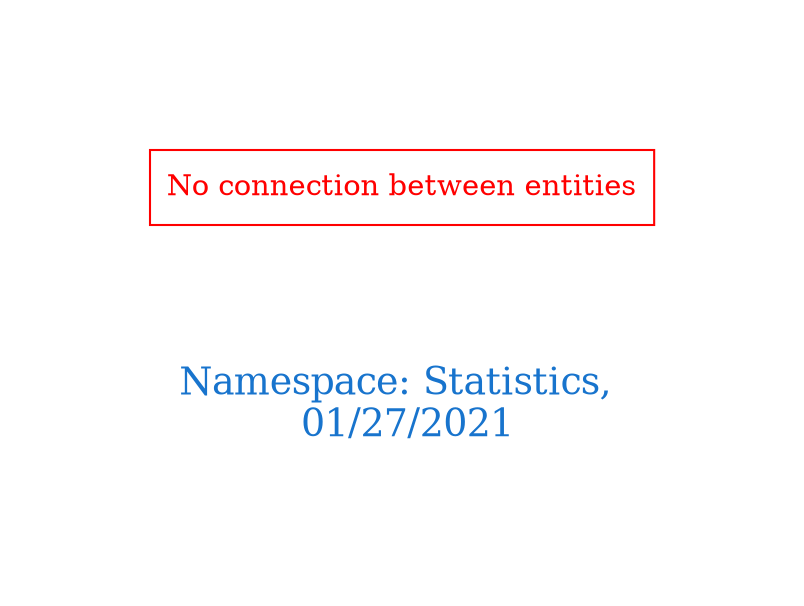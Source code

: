 digraph OGIT_ontology {
 graph [ rankdir= LR,pad=1 
fontsize = 18,
fontcolor= dodgerblue3,label = "\n\n\nNamespace: Statistics, \n 01/27/2021"];
node[shape=polygon];
edge [  color="gray81"];

"No connection between entities" [fontcolor = "red",color="red", shape="polygon"]
}

